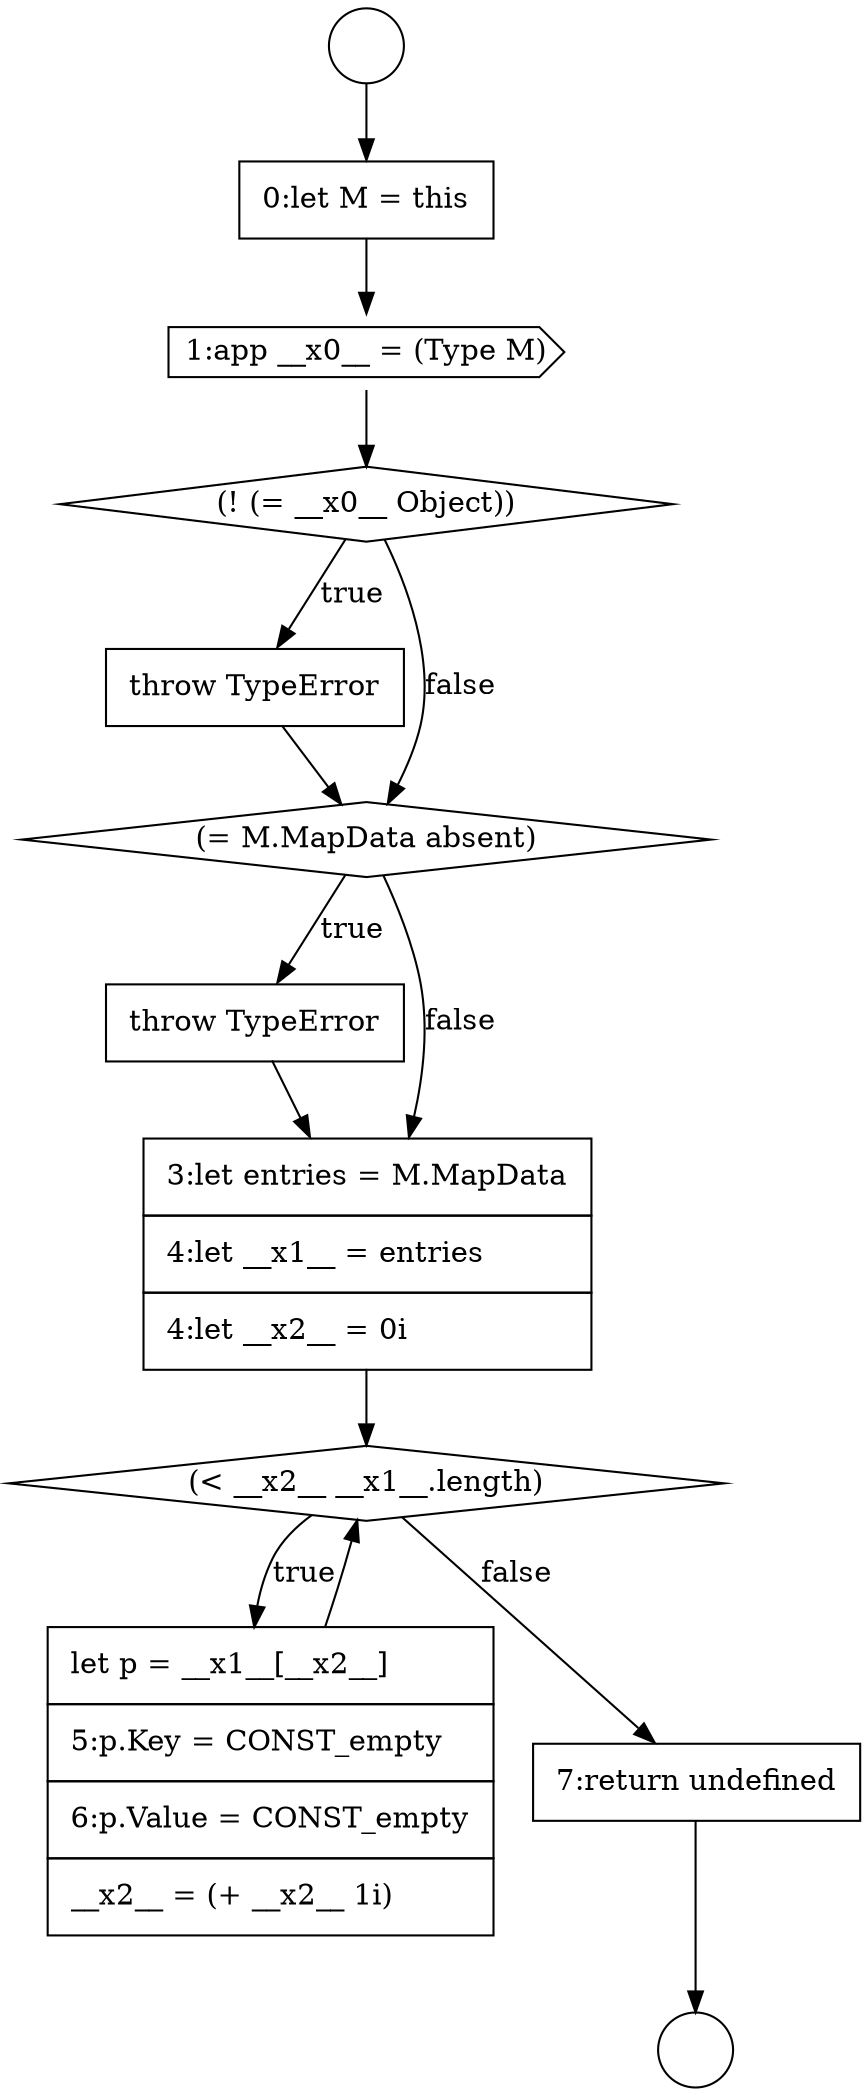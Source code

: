 digraph {
  node15547 [shape=none, margin=0, label=<<font color="black">
    <table border="0" cellborder="1" cellspacing="0" cellpadding="10">
      <tr><td align="left">0:let M = this</td></tr>
    </table>
  </font>> color="black" fillcolor="white" style=filled]
  node15554 [shape=diamond, label=<<font color="black">(&lt; __x2__ __x1__.length)</font>> color="black" fillcolor="white" style=filled]
  node15546 [shape=circle label=" " color="black" fillcolor="white" style=filled]
  node15555 [shape=none, margin=0, label=<<font color="black">
    <table border="0" cellborder="1" cellspacing="0" cellpadding="10">
      <tr><td align="left">let p = __x1__[__x2__]</td></tr>
      <tr><td align="left">5:p.Key = CONST_empty</td></tr>
      <tr><td align="left">6:p.Value = CONST_empty</td></tr>
      <tr><td align="left">__x2__ = (+ __x2__ 1i)</td></tr>
    </table>
  </font>> color="black" fillcolor="white" style=filled]
  node15552 [shape=none, margin=0, label=<<font color="black">
    <table border="0" cellborder="1" cellspacing="0" cellpadding="10">
      <tr><td align="left">throw TypeError</td></tr>
    </table>
  </font>> color="black" fillcolor="white" style=filled]
  node15556 [shape=none, margin=0, label=<<font color="black">
    <table border="0" cellborder="1" cellspacing="0" cellpadding="10">
      <tr><td align="left">7:return undefined</td></tr>
    </table>
  </font>> color="black" fillcolor="white" style=filled]
  node15548 [shape=cds, label=<<font color="black">1:app __x0__ = (Type M)</font>> color="black" fillcolor="white" style=filled]
  node15553 [shape=none, margin=0, label=<<font color="black">
    <table border="0" cellborder="1" cellspacing="0" cellpadding="10">
      <tr><td align="left">3:let entries = M.MapData</td></tr>
      <tr><td align="left">4:let __x1__ = entries</td></tr>
      <tr><td align="left">4:let __x2__ = 0i</td></tr>
    </table>
  </font>> color="black" fillcolor="white" style=filled]
  node15545 [shape=circle label=" " color="black" fillcolor="white" style=filled]
  node15550 [shape=none, margin=0, label=<<font color="black">
    <table border="0" cellborder="1" cellspacing="0" cellpadding="10">
      <tr><td align="left">throw TypeError</td></tr>
    </table>
  </font>> color="black" fillcolor="white" style=filled]
  node15551 [shape=diamond, label=<<font color="black">(= M.MapData absent)</font>> color="black" fillcolor="white" style=filled]
  node15549 [shape=diamond, label=<<font color="black">(! (= __x0__ Object))</font>> color="black" fillcolor="white" style=filled]
  node15551 -> node15552 [label=<<font color="black">true</font>> color="black"]
  node15551 -> node15553 [label=<<font color="black">false</font>> color="black"]
  node15549 -> node15550 [label=<<font color="black">true</font>> color="black"]
  node15549 -> node15551 [label=<<font color="black">false</font>> color="black"]
  node15547 -> node15548 [ color="black"]
  node15554 -> node15555 [label=<<font color="black">true</font>> color="black"]
  node15554 -> node15556 [label=<<font color="black">false</font>> color="black"]
  node15556 -> node15546 [ color="black"]
  node15548 -> node15549 [ color="black"]
  node15550 -> node15551 [ color="black"]
  node15553 -> node15554 [ color="black"]
  node15555 -> node15554 [ color="black"]
  node15552 -> node15553 [ color="black"]
  node15545 -> node15547 [ color="black"]
}
